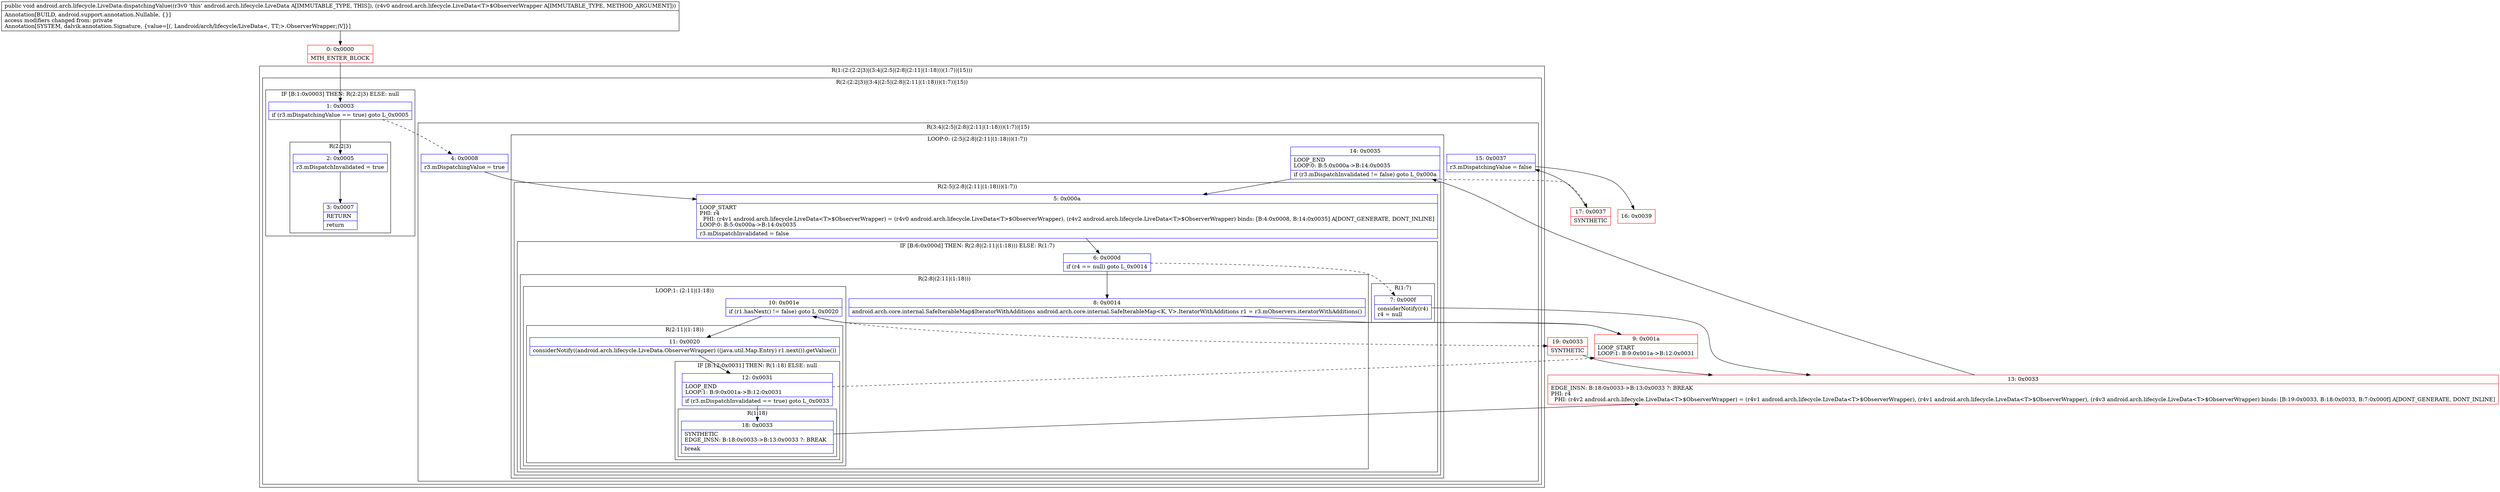 digraph "CFG forandroid.arch.lifecycle.LiveData.dispatchingValue(Landroid\/arch\/lifecycle\/LiveData$ObserverWrapper;)V" {
subgraph cluster_Region_1353055226 {
label = "R(1:(2:(2:2|3)|(3:4|(2:5|(2:8|(2:11|(1:18)))(1:7))|15)))";
node [shape=record,color=blue];
subgraph cluster_Region_1593878994 {
label = "R(2:(2:2|3)|(3:4|(2:5|(2:8|(2:11|(1:18)))(1:7))|15))";
node [shape=record,color=blue];
subgraph cluster_IfRegion_1499308590 {
label = "IF [B:1:0x0003] THEN: R(2:2|3) ELSE: null";
node [shape=record,color=blue];
Node_1 [shape=record,label="{1\:\ 0x0003|if (r3.mDispatchingValue == true) goto L_0x0005\l}"];
subgraph cluster_Region_1549727234 {
label = "R(2:2|3)";
node [shape=record,color=blue];
Node_2 [shape=record,label="{2\:\ 0x0005|r3.mDispatchInvalidated = true\l}"];
Node_3 [shape=record,label="{3\:\ 0x0007|RETURN\l|return\l}"];
}
}
subgraph cluster_Region_593214552 {
label = "R(3:4|(2:5|(2:8|(2:11|(1:18)))(1:7))|15)";
node [shape=record,color=blue];
Node_4 [shape=record,label="{4\:\ 0x0008|r3.mDispatchingValue = true\l}"];
subgraph cluster_LoopRegion_2043666392 {
label = "LOOP:0: (2:5|(2:8|(2:11|(1:18)))(1:7))";
node [shape=record,color=blue];
Node_14 [shape=record,label="{14\:\ 0x0035|LOOP_END\lLOOP:0: B:5:0x000a\-\>B:14:0x0035\l|if (r3.mDispatchInvalidated != false) goto L_0x000a\l}"];
subgraph cluster_Region_1303858717 {
label = "R(2:5|(2:8|(2:11|(1:18)))(1:7))";
node [shape=record,color=blue];
Node_5 [shape=record,label="{5\:\ 0x000a|LOOP_START\lPHI: r4 \l  PHI: (r4v1 android.arch.lifecycle.LiveData\<T\>$ObserverWrapper) = (r4v0 android.arch.lifecycle.LiveData\<T\>$ObserverWrapper), (r4v2 android.arch.lifecycle.LiveData\<T\>$ObserverWrapper) binds: [B:4:0x0008, B:14:0x0035] A[DONT_GENERATE, DONT_INLINE]\lLOOP:0: B:5:0x000a\-\>B:14:0x0035\l|r3.mDispatchInvalidated = false\l}"];
subgraph cluster_IfRegion_1718767439 {
label = "IF [B:6:0x000d] THEN: R(2:8|(2:11|(1:18))) ELSE: R(1:7)";
node [shape=record,color=blue];
Node_6 [shape=record,label="{6\:\ 0x000d|if (r4 == null) goto L_0x0014\l}"];
subgraph cluster_Region_1485505896 {
label = "R(2:8|(2:11|(1:18)))";
node [shape=record,color=blue];
Node_8 [shape=record,label="{8\:\ 0x0014|android.arch.core.internal.SafeIterableMap$IteratorWithAdditions android.arch.core.internal.SafeIterableMap\<K, V\>.IteratorWithAdditions r1 = r3.mObservers.iteratorWithAdditions()\l}"];
subgraph cluster_LoopRegion_1270593903 {
label = "LOOP:1: (2:11|(1:18))";
node [shape=record,color=blue];
Node_10 [shape=record,label="{10\:\ 0x001e|if (r1.hasNext() != false) goto L_0x0020\l}"];
subgraph cluster_Region_519008979 {
label = "R(2:11|(1:18))";
node [shape=record,color=blue];
Node_11 [shape=record,label="{11\:\ 0x0020|considerNotify((android.arch.lifecycle.LiveData.ObserverWrapper) ((java.util.Map.Entry) r1.next()).getValue())\l}"];
subgraph cluster_IfRegion_414549669 {
label = "IF [B:12:0x0031] THEN: R(1:18) ELSE: null";
node [shape=record,color=blue];
Node_12 [shape=record,label="{12\:\ 0x0031|LOOP_END\lLOOP:1: B:9:0x001a\-\>B:12:0x0031\l|if (r3.mDispatchInvalidated == true) goto L_0x0033\l}"];
subgraph cluster_Region_528722804 {
label = "R(1:18)";
node [shape=record,color=blue];
Node_18 [shape=record,label="{18\:\ 0x0033|SYNTHETIC\lEDGE_INSN: B:18:0x0033\-\>B:13:0x0033 ?: BREAK  \l|break\l}"];
}
}
}
}
}
subgraph cluster_Region_1756612927 {
label = "R(1:7)";
node [shape=record,color=blue];
Node_7 [shape=record,label="{7\:\ 0x000f|considerNotify(r4)\lr4 = null\l}"];
}
}
}
}
Node_15 [shape=record,label="{15\:\ 0x0037|r3.mDispatchingValue = false\l}"];
}
}
}
Node_0 [shape=record,color=red,label="{0\:\ 0x0000|MTH_ENTER_BLOCK\l}"];
Node_9 [shape=record,color=red,label="{9\:\ 0x001a|LOOP_START\lLOOP:1: B:9:0x001a\-\>B:12:0x0031\l}"];
Node_13 [shape=record,color=red,label="{13\:\ 0x0033|EDGE_INSN: B:18:0x0033\-\>B:13:0x0033 ?: BREAK  \lPHI: r4 \l  PHI: (r4v2 android.arch.lifecycle.LiveData\<T\>$ObserverWrapper) = (r4v1 android.arch.lifecycle.LiveData\<T\>$ObserverWrapper), (r4v1 android.arch.lifecycle.LiveData\<T\>$ObserverWrapper), (r4v3 android.arch.lifecycle.LiveData\<T\>$ObserverWrapper) binds: [B:19:0x0033, B:18:0x0033, B:7:0x000f] A[DONT_GENERATE, DONT_INLINE]\l}"];
Node_16 [shape=record,color=red,label="{16\:\ 0x0039}"];
Node_17 [shape=record,color=red,label="{17\:\ 0x0037|SYNTHETIC\l}"];
Node_19 [shape=record,color=red,label="{19\:\ 0x0033|SYNTHETIC\l}"];
MethodNode[shape=record,label="{public void android.arch.lifecycle.LiveData.dispatchingValue((r3v0 'this' android.arch.lifecycle.LiveData A[IMMUTABLE_TYPE, THIS]), (r4v0 android.arch.lifecycle.LiveData\<T\>$ObserverWrapper A[IMMUTABLE_TYPE, METHOD_ARGUMENT]))  | Annotation[BUILD, android.support.annotation.Nullable, \{\}]\laccess modifiers changed from: private\lAnnotation[SYSTEM, dalvik.annotation.Signature, \{value=[(, Landroid\/arch\/lifecycle\/LiveData\<, TT;\>.ObserverWrapper;)V]\}]\l}"];
MethodNode -> Node_0;
Node_1 -> Node_2;
Node_1 -> Node_4[style=dashed];
Node_2 -> Node_3;
Node_4 -> Node_5;
Node_14 -> Node_5;
Node_14 -> Node_17[style=dashed];
Node_5 -> Node_6;
Node_6 -> Node_7[style=dashed];
Node_6 -> Node_8;
Node_8 -> Node_9;
Node_10 -> Node_11;
Node_10 -> Node_19[style=dashed];
Node_11 -> Node_12;
Node_12 -> Node_9[style=dashed];
Node_12 -> Node_18;
Node_18 -> Node_13;
Node_7 -> Node_13;
Node_15 -> Node_16;
Node_0 -> Node_1;
Node_9 -> Node_10;
Node_13 -> Node_14;
Node_17 -> Node_15;
Node_19 -> Node_13;
}

